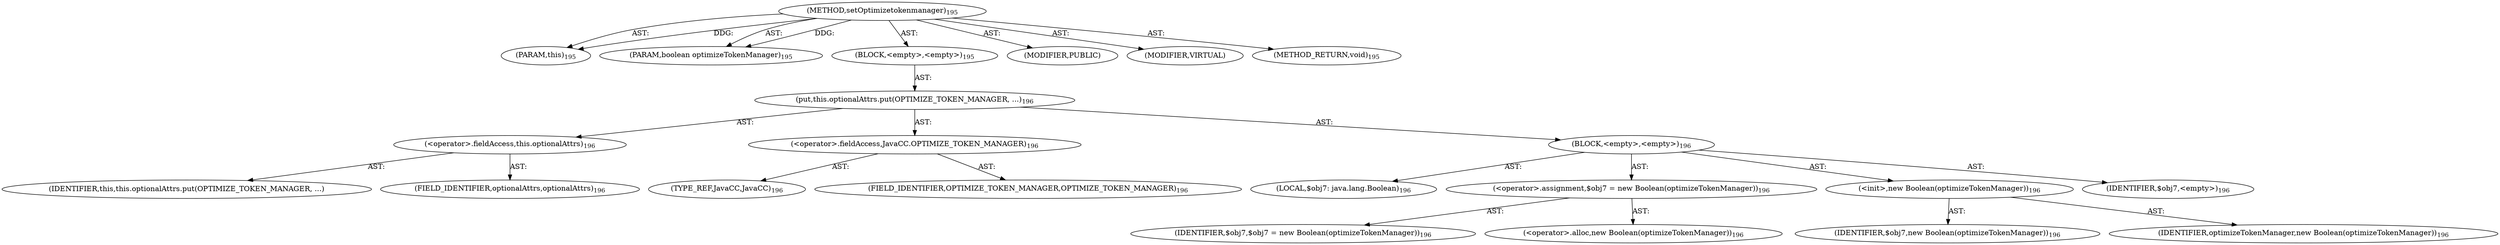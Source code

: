 digraph "setOptimizetokenmanager" {  
"111669149703" [label = <(METHOD,setOptimizetokenmanager)<SUB>195</SUB>> ]
"115964117010" [label = <(PARAM,this)<SUB>195</SUB>> ]
"115964117011" [label = <(PARAM,boolean optimizeTokenManager)<SUB>195</SUB>> ]
"25769803790" [label = <(BLOCK,&lt;empty&gt;,&lt;empty&gt;)<SUB>195</SUB>> ]
"30064771114" [label = <(put,this.optionalAttrs.put(OPTIMIZE_TOKEN_MANAGER, ...)<SUB>196</SUB>> ]
"30064771115" [label = <(&lt;operator&gt;.fieldAccess,this.optionalAttrs)<SUB>196</SUB>> ]
"68719476778" [label = <(IDENTIFIER,this,this.optionalAttrs.put(OPTIMIZE_TOKEN_MANAGER, ...)> ]
"55834574862" [label = <(FIELD_IDENTIFIER,optionalAttrs,optionalAttrs)<SUB>196</SUB>> ]
"30064771116" [label = <(&lt;operator&gt;.fieldAccess,JavaCC.OPTIMIZE_TOKEN_MANAGER)<SUB>196</SUB>> ]
"180388626439" [label = <(TYPE_REF,JavaCC,JavaCC)<SUB>196</SUB>> ]
"55834574863" [label = <(FIELD_IDENTIFIER,OPTIMIZE_TOKEN_MANAGER,OPTIMIZE_TOKEN_MANAGER)<SUB>196</SUB>> ]
"25769803791" [label = <(BLOCK,&lt;empty&gt;,&lt;empty&gt;)<SUB>196</SUB>> ]
"94489280519" [label = <(LOCAL,$obj7: java.lang.Boolean)<SUB>196</SUB>> ]
"30064771117" [label = <(&lt;operator&gt;.assignment,$obj7 = new Boolean(optimizeTokenManager))<SUB>196</SUB>> ]
"68719476779" [label = <(IDENTIFIER,$obj7,$obj7 = new Boolean(optimizeTokenManager))<SUB>196</SUB>> ]
"30064771118" [label = <(&lt;operator&gt;.alloc,new Boolean(optimizeTokenManager))<SUB>196</SUB>> ]
"30064771119" [label = <(&lt;init&gt;,new Boolean(optimizeTokenManager))<SUB>196</SUB>> ]
"68719476780" [label = <(IDENTIFIER,$obj7,new Boolean(optimizeTokenManager))<SUB>196</SUB>> ]
"68719476781" [label = <(IDENTIFIER,optimizeTokenManager,new Boolean(optimizeTokenManager))<SUB>196</SUB>> ]
"68719476782" [label = <(IDENTIFIER,$obj7,&lt;empty&gt;)<SUB>196</SUB>> ]
"133143986265" [label = <(MODIFIER,PUBLIC)> ]
"133143986266" [label = <(MODIFIER,VIRTUAL)> ]
"128849018887" [label = <(METHOD_RETURN,void)<SUB>195</SUB>> ]
  "111669149703" -> "115964117010"  [ label = "AST: "] 
  "111669149703" -> "115964117011"  [ label = "AST: "] 
  "111669149703" -> "25769803790"  [ label = "AST: "] 
  "111669149703" -> "133143986265"  [ label = "AST: "] 
  "111669149703" -> "133143986266"  [ label = "AST: "] 
  "111669149703" -> "128849018887"  [ label = "AST: "] 
  "25769803790" -> "30064771114"  [ label = "AST: "] 
  "30064771114" -> "30064771115"  [ label = "AST: "] 
  "30064771114" -> "30064771116"  [ label = "AST: "] 
  "30064771114" -> "25769803791"  [ label = "AST: "] 
  "30064771115" -> "68719476778"  [ label = "AST: "] 
  "30064771115" -> "55834574862"  [ label = "AST: "] 
  "30064771116" -> "180388626439"  [ label = "AST: "] 
  "30064771116" -> "55834574863"  [ label = "AST: "] 
  "25769803791" -> "94489280519"  [ label = "AST: "] 
  "25769803791" -> "30064771117"  [ label = "AST: "] 
  "25769803791" -> "30064771119"  [ label = "AST: "] 
  "25769803791" -> "68719476782"  [ label = "AST: "] 
  "30064771117" -> "68719476779"  [ label = "AST: "] 
  "30064771117" -> "30064771118"  [ label = "AST: "] 
  "30064771119" -> "68719476780"  [ label = "AST: "] 
  "30064771119" -> "68719476781"  [ label = "AST: "] 
  "111669149703" -> "115964117010"  [ label = "DDG: "] 
  "111669149703" -> "115964117011"  [ label = "DDG: "] 
}
